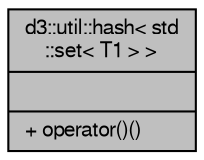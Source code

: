 digraph "d3::util::hash&lt; std::set&lt; T1 &gt; &gt;"
{
  edge [fontname="FreeSans",fontsize="10",labelfontname="FreeSans",labelfontsize="10"];
  node [fontname="FreeSans",fontsize="10",shape=record];
  Node1 [label="{d3::util::hash\< std\l::set\< T1 \> \>\n||+ operator()()\l}",height=0.2,width=0.4,color="black", fillcolor="grey75", style="filled" fontcolor="black"];
}
